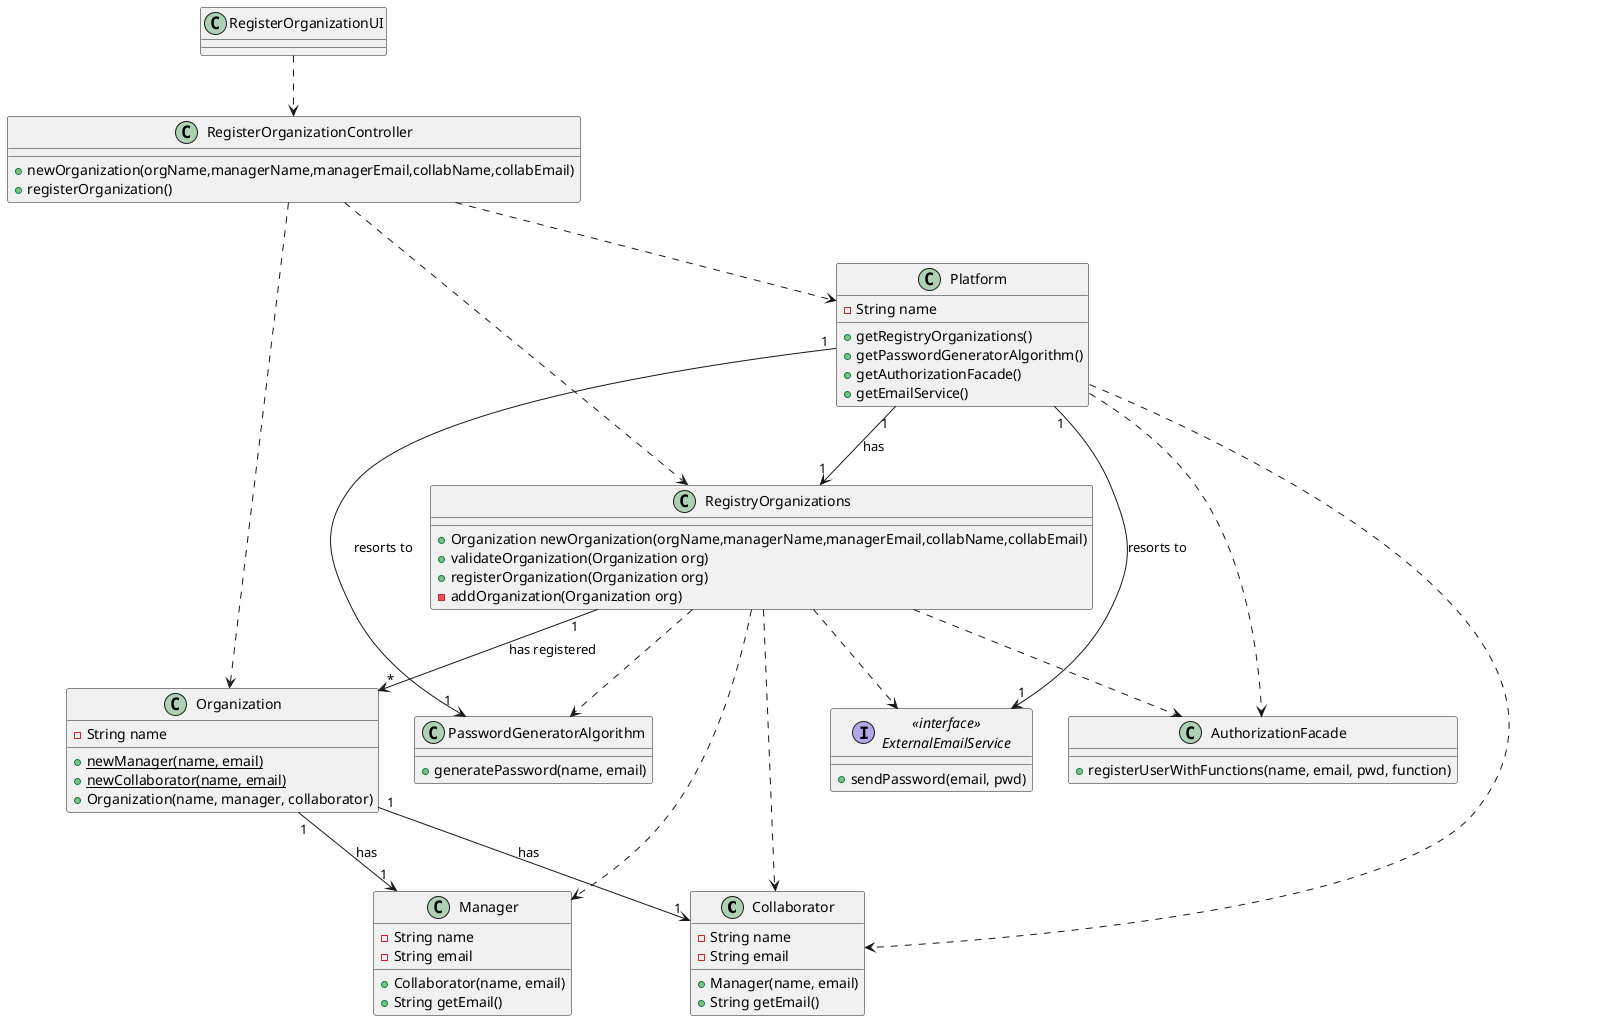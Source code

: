 @startuml

class Collaborator {
  -String name
  -String email
  +Manager(name, email)
  +String getEmail()
}

class Manager {
  -String name
  -String email
  +Collaborator(name, email)
  +String getEmail()
}

class Organization {
  -String name
  +{static} newManager(name, email)
  +{static} newCollaborator(name, email)
  +Organization(name, manager, collaborator)
}

class Platform {
  -String name
  +getRegistryOrganizations()
  +getPasswordGeneratorAlgorithm()
  +getAuthorizationFacade()
  +getEmailService()
}

class AuthorizationFacade {
   +registerUserWithFunctions(name, email, pwd, function)
}

class RegisterOrganizationController {
    +newOrganization(orgName,managerName,managerEmail,collabName,collabEmail)
    +registerOrganization()
}

class RegisterOrganizationUI {
}

class RegistryOrganizations {
    +Organization newOrganization(orgName,managerName,managerEmail,collabName,collabEmail)
    +validateOrganization(Organization org)
    +registerOrganization(Organization org)
    -addOrganization(Organization org)
}

class PasswordGeneratorAlgorithm {
    +generatePassword(name, email)
}

interface "<<interface>>\nExternalEmailService" {
    +sendPassword(email, pwd)
}

RegisterOrganizationUI ..> RegisterOrganizationController
RegisterOrganizationController ..> Platform
RegisterOrganizationController ..> Organization
RegisterOrganizationController ..> RegistryOrganizations

Platform ..> Collaborator
Platform ..> AuthorizationFacade
Platform "1" --> "1" PasswordGeneratorAlgorithm: resorts to
Platform "1" --> "1" RegistryOrganizations: has
Platform "1" --> "1" "<<interface>>\nExternalEmailService" : resorts to

RegistryOrganizations "1" --> "*" Organization : has registered
RegistryOrganizations ..> PasswordGeneratorAlgorithm
RegistryOrganizations ..> "<<interface>>\nExternalEmailService"
RegistryOrganizations ..> AuthorizationFacade
RegistryOrganizations ..> Manager
RegistryOrganizations ..> Collaborator

Organization "1" --> "1" "Collaborator": has
Organization "1" --> "1" Manager: has 

@enduml
